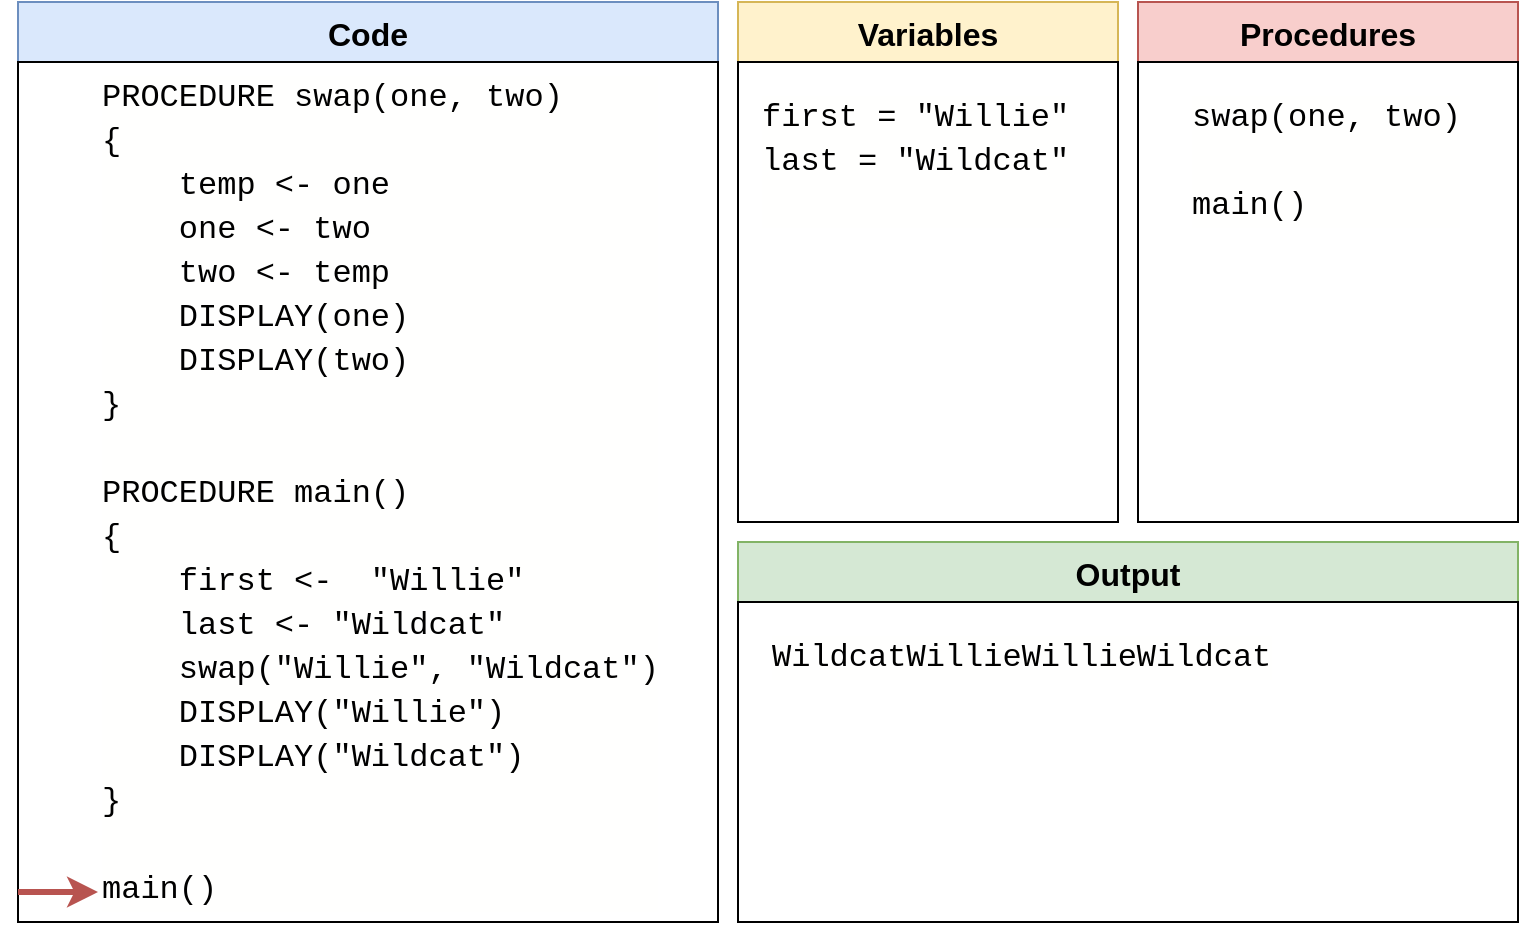 <mxfile version="16.1.2" type="device"><diagram id="a4pWtZ9yry9xVOBQld5_" name="Page-1"><mxGraphModel dx="1102" dy="865" grid="1" gridSize="10" guides="1" tooltips="1" connect="1" arrows="1" fold="1" page="1" pageScale="1" pageWidth="850" pageHeight="1100" math="0" shadow="0"><root><mxCell id="0"/><mxCell id="1" parent="0"/><mxCell id="s7XQJ1kpverrdMYSqTAO-2" value="Code" style="swimlane;fillColor=#dae8fc;strokeColor=#6c8ebf;fontSize=16;align=center;startSize=30;" parent="1" vertex="1"><mxGeometry x="10" y="10" width="350" height="460" as="geometry"><mxRectangle x="50" y="100" width="70" height="23" as="alternateBounds"/></mxGeometry></mxCell><mxCell id="s7XQJ1kpverrdMYSqTAO-4" value="" style="rounded=0;whiteSpace=wrap;html=1;fontFamily=Courier New;fontSize=16;align=left;" parent="s7XQJ1kpverrdMYSqTAO-2" vertex="1"><mxGeometry y="30" width="350" height="430" as="geometry"/></mxCell><mxCell id="s7XQJ1kpverrdMYSqTAO-3" value="&lt;div style=&quot;background-color: rgb(255 , 255 , 254) ; font-family: &amp;#34;source code pro&amp;#34; , &amp;#34;monaco&amp;#34; , &amp;#34;menlo&amp;#34; , &amp;#34;consolas&amp;#34; , &amp;#34;courier new&amp;#34; , monospace , &amp;#34;consolas&amp;#34; , &amp;#34;courier new&amp;#34; , monospace ; font-weight: normal ; line-height: 22px&quot;&gt;&lt;div style=&quot;font-family: &amp;#34;source code pro&amp;#34; , &amp;#34;monaco&amp;#34; , &amp;#34;menlo&amp;#34; , &amp;#34;consolas&amp;#34; , &amp;#34;courier new&amp;#34; , monospace , &amp;#34;consolas&amp;#34; , &amp;#34;courier new&amp;#34; , monospace ; line-height: 22px&quot;&gt;&lt;div style=&quot;font-family: &amp;#34;source code pro&amp;#34; , &amp;#34;monaco&amp;#34; , &amp;#34;menlo&amp;#34; , &amp;#34;consolas&amp;#34; , &amp;#34;courier new&amp;#34; , monospace , &amp;#34;consolas&amp;#34; , &amp;#34;courier new&amp;#34; , monospace ; line-height: 22px&quot;&gt;&lt;div style=&quot;font-family: &amp;#34;source code pro&amp;#34; , &amp;#34;monaco&amp;#34; , &amp;#34;menlo&amp;#34; , &amp;#34;consolas&amp;#34; , &amp;#34;courier new&amp;#34; , monospace , &amp;#34;consolas&amp;#34; , &amp;#34;courier new&amp;#34; , monospace ; line-height: 22px&quot;&gt;&lt;div style=&quot;font-size: 15px&quot;&gt;&lt;div style=&quot;font-family: &amp;#34;source code pro&amp;#34; , &amp;#34;monaco&amp;#34; , &amp;#34;menlo&amp;#34; , &amp;#34;consolas&amp;#34; , &amp;#34;courier new&amp;#34; , monospace , &amp;#34;consolas&amp;#34; , &amp;#34;courier new&amp;#34; , monospace ; line-height: 22px&quot;&gt;&lt;div style=&quot;font-family: &amp;#34;source code pro&amp;#34; , &amp;#34;monaco&amp;#34; , &amp;#34;menlo&amp;#34; , &amp;#34;consolas&amp;#34; , &amp;#34;courier new&amp;#34; , monospace , &amp;#34;consolas&amp;#34; , &amp;#34;courier new&amp;#34; , monospace ; font-size: 16px ; line-height: 22px&quot;&gt;&lt;div&gt;PROCEDURE swap(one, two)&lt;/div&gt;&lt;div&gt;{&lt;/div&gt;&lt;div&gt;&amp;nbsp; &amp;nbsp; temp &amp;lt;- one&lt;/div&gt;&lt;div&gt;&amp;nbsp; &amp;nbsp; one &amp;lt;- two&lt;/div&gt;&lt;div&gt;&amp;nbsp; &amp;nbsp; two &amp;lt;- temp&lt;/div&gt;&lt;div&gt;&amp;nbsp; &amp;nbsp; DISPLAY(one)&lt;/div&gt;&lt;div&gt;&amp;nbsp; &amp;nbsp; DISPLAY(two)&lt;/div&gt;&lt;div&gt;}&lt;/div&gt;&lt;br&gt;&lt;div&gt;PROCEDURE main()&lt;/div&gt;&lt;div&gt;{&lt;/div&gt;&lt;div&gt;&amp;nbsp; &amp;nbsp; first &amp;lt;- &amp;nbsp;&quot;Willie&quot;&lt;/div&gt;&lt;div&gt;&amp;nbsp; &amp;nbsp; last &amp;lt;- &quot;Wildcat&quot;&lt;/div&gt;&lt;div&gt;&amp;nbsp; &amp;nbsp; swap(&quot;Willie&quot;, &quot;Wildcat&quot;)&lt;/div&gt;&lt;div&gt;&amp;nbsp; &amp;nbsp; DISPLAY(&quot;Willie&quot;)&lt;/div&gt;&lt;div&gt;&amp;nbsp; &amp;nbsp; DISPLAY(&quot;Wildcat&quot;)&lt;/div&gt;&lt;div&gt;}&lt;/div&gt;&lt;br&gt;&lt;div&gt;main()&lt;/div&gt;&lt;/div&gt;&lt;/div&gt;&lt;/div&gt;&lt;/div&gt;&lt;/div&gt;&lt;/div&gt;&lt;/div&gt;" style="text;html=1;strokeColor=none;fillColor=none;align=left;verticalAlign=top;whiteSpace=wrap;rounded=0;fontFamily=Courier New;fontSize=16;fontStyle=1" parent="s7XQJ1kpverrdMYSqTAO-2" vertex="1"><mxGeometry x="40" y="30" width="310" height="430" as="geometry"/></mxCell><mxCell id="s7XQJ1kpverrdMYSqTAO-18" value="" style="endArrow=classic;html=1;rounded=0;fontFamily=Courier New;fontSize=16;strokeWidth=3;fillColor=#f8cecc;strokeColor=#b85450;" parent="s7XQJ1kpverrdMYSqTAO-2" edge="1"><mxGeometry width="50" height="50" relative="1" as="geometry"><mxPoint y="445" as="sourcePoint"/><mxPoint x="40" y="445" as="targetPoint"/></mxGeometry></mxCell><mxCell id="s7XQJ1kpverrdMYSqTAO-5" value="Variables" style="swimlane;fillColor=#fff2cc;strokeColor=#d6b656;fontSize=16;align=center;startSize=30;" parent="1" vertex="1"><mxGeometry x="370" y="10" width="190" height="260" as="geometry"><mxRectangle x="50" y="100" width="70" height="23" as="alternateBounds"/></mxGeometry></mxCell><mxCell id="s7XQJ1kpverrdMYSqTAO-6" value="" style="rounded=0;whiteSpace=wrap;html=1;fontFamily=Courier New;fontSize=16;align=left;" parent="s7XQJ1kpverrdMYSqTAO-5" vertex="1"><mxGeometry y="30" width="190" height="230" as="geometry"/></mxCell><mxCell id="s7XQJ1kpverrdMYSqTAO-11" value="&lt;div style=&quot;background-color: rgb(255 , 255 , 254) ; font-family: &amp;#34;source code pro&amp;#34; , &amp;#34;monaco&amp;#34; , &amp;#34;menlo&amp;#34; , &amp;#34;consolas&amp;#34; , &amp;#34;courier new&amp;#34; , monospace , &amp;#34;consolas&amp;#34; , &amp;#34;courier new&amp;#34; , monospace ; font-weight: normal ; line-height: 22px&quot;&gt;first = &quot;Willie&quot;&lt;/div&gt;&lt;div style=&quot;background-color: rgb(255 , 255 , 254) ; font-family: &amp;#34;source code pro&amp;#34; , &amp;#34;monaco&amp;#34; , &amp;#34;menlo&amp;#34; , &amp;#34;consolas&amp;#34; , &amp;#34;courier new&amp;#34; , monospace , &amp;#34;consolas&amp;#34; , &amp;#34;courier new&amp;#34; , monospace ; font-weight: normal ; line-height: 22px&quot;&gt;last = &quot;Wildcat&quot;&lt;/div&gt;&lt;div style=&quot;background-color: rgb(255 , 255 , 254) ; font-family: &amp;#34;source code pro&amp;#34; , &amp;#34;monaco&amp;#34; , &amp;#34;menlo&amp;#34; , &amp;#34;consolas&amp;#34; , &amp;#34;courier new&amp;#34; , monospace , &amp;#34;consolas&amp;#34; , &amp;#34;courier new&amp;#34; , monospace ; font-weight: normal ; line-height: 22px&quot;&gt;&lt;br&gt;&lt;/div&gt;" style="text;html=1;strokeColor=none;fillColor=none;align=left;verticalAlign=top;whiteSpace=wrap;rounded=0;fontFamily=Courier New;fontSize=16;fontStyle=1" parent="s7XQJ1kpverrdMYSqTAO-5" vertex="1"><mxGeometry x="10" y="40" width="170" height="210" as="geometry"/></mxCell><mxCell id="s7XQJ1kpverrdMYSqTAO-8" value="Output" style="swimlane;fillColor=#d5e8d4;strokeColor=#82b366;fontSize=16;align=center;startSize=30;" parent="1" vertex="1"><mxGeometry x="370" y="280" width="390" height="190" as="geometry"><mxRectangle x="50" y="100" width="70" height="23" as="alternateBounds"/></mxGeometry></mxCell><mxCell id="s7XQJ1kpverrdMYSqTAO-9" value="" style="rounded=0;whiteSpace=wrap;html=1;fontFamily=Courier New;fontSize=16;align=left;" parent="s7XQJ1kpverrdMYSqTAO-8" vertex="1"><mxGeometry y="30" width="390" height="160" as="geometry"/></mxCell><mxCell id="s7XQJ1kpverrdMYSqTAO-13" value="&lt;div style=&quot;background-color: rgb(255 , 255 , 254) ; font-family: &amp;#34;source code pro&amp;#34; , &amp;#34;monaco&amp;#34; , &amp;#34;menlo&amp;#34; , &amp;#34;consolas&amp;#34; , &amp;#34;courier new&amp;#34; , monospace , &amp;#34;consolas&amp;#34; , &amp;#34;courier new&amp;#34; , monospace ; font-weight: normal ; line-height: 22px&quot;&gt;WildcatWillieWillieWildcat&lt;/div&gt;" style="text;html=1;strokeColor=none;fillColor=none;align=left;verticalAlign=top;whiteSpace=wrap;rounded=0;fontFamily=Courier New;fontSize=16;fontStyle=1" parent="s7XQJ1kpverrdMYSqTAO-8" vertex="1"><mxGeometry x="15" y="40" width="365" height="150" as="geometry"/></mxCell><mxCell id="_Zbxa0cDt-20oTQ8i5Br-2" value="Procedures" style="swimlane;fillColor=#f8cecc;strokeColor=#b85450;fontSize=16;align=center;startSize=30;" vertex="1" parent="1"><mxGeometry x="570" y="10" width="190" height="260" as="geometry"><mxRectangle x="50" y="100" width="70" height="23" as="alternateBounds"/></mxGeometry></mxCell><mxCell id="_Zbxa0cDt-20oTQ8i5Br-3" value="" style="rounded=0;whiteSpace=wrap;html=1;fontFamily=Courier New;fontSize=16;align=left;" vertex="1" parent="_Zbxa0cDt-20oTQ8i5Br-2"><mxGeometry y="30" width="190" height="230" as="geometry"/></mxCell><mxCell id="_Zbxa0cDt-20oTQ8i5Br-4" value="&lt;div style=&quot;background-color: rgb(255 , 255 , 254) ; font-family: &amp;#34;source code pro&amp;#34; , &amp;#34;monaco&amp;#34; , &amp;#34;menlo&amp;#34; , &amp;#34;consolas&amp;#34; , &amp;#34;courier new&amp;#34; , monospace , &amp;#34;consolas&amp;#34; , &amp;#34;courier new&amp;#34; , monospace ; font-weight: normal ; line-height: 22px&quot;&gt;swap(one, two)&lt;/div&gt;&lt;div style=&quot;background-color: rgb(255 , 255 , 254) ; font-family: &amp;#34;source code pro&amp;#34; , &amp;#34;monaco&amp;#34; , &amp;#34;menlo&amp;#34; , &amp;#34;consolas&amp;#34; , &amp;#34;courier new&amp;#34; , monospace , &amp;#34;consolas&amp;#34; , &amp;#34;courier new&amp;#34; , monospace ; font-weight: normal ; line-height: 22px&quot;&gt;&lt;br&gt;&lt;/div&gt;&lt;div style=&quot;background-color: rgb(255 , 255 , 254) ; font-family: &amp;#34;source code pro&amp;#34; , &amp;#34;monaco&amp;#34; , &amp;#34;menlo&amp;#34; , &amp;#34;consolas&amp;#34; , &amp;#34;courier new&amp;#34; , monospace , &amp;#34;consolas&amp;#34; , &amp;#34;courier new&amp;#34; , monospace ; font-weight: normal ; line-height: 22px&quot;&gt;main()&lt;/div&gt;" style="text;html=1;strokeColor=none;fillColor=none;align=left;verticalAlign=top;whiteSpace=wrap;rounded=0;fontFamily=Courier New;fontSize=16;fontStyle=1" vertex="1" parent="_Zbxa0cDt-20oTQ8i5Br-2"><mxGeometry x="25" y="40" width="140" height="210" as="geometry"/></mxCell></root></mxGraphModel></diagram></mxfile>